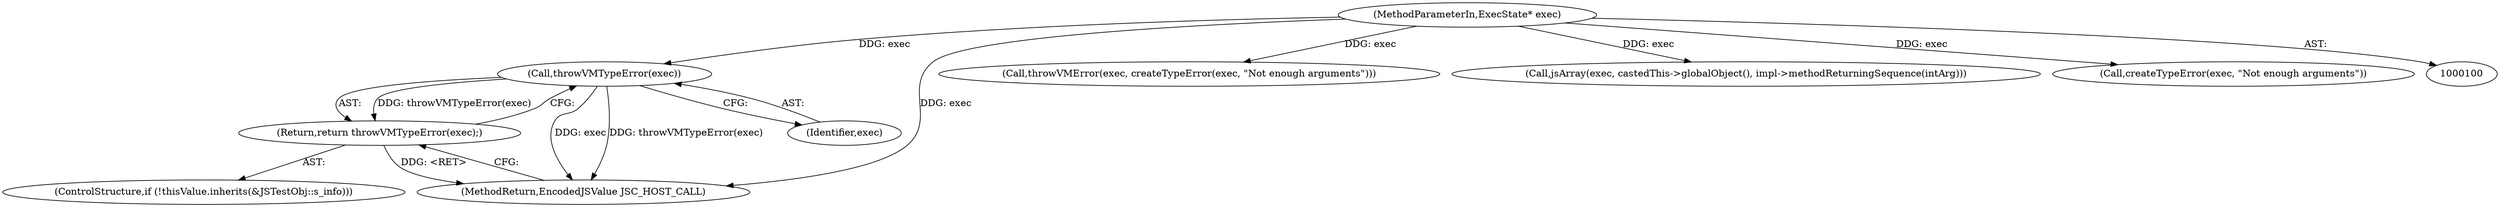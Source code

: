 digraph "0_Chrome_b944f670bb7a8a919daac497a4ea0536c954c201_32@pointer" {
"1000113" [label="(Call,throwVMTypeError(exec))"];
"1000101" [label="(MethodParameterIn,ExecState* exec)"];
"1000112" [label="(Return,return throwVMTypeError(exec);)"];
"1000154" [label="(MethodReturn,EncodedJSValue JSC_HOST_CALL)"];
"1000114" [label="(Identifier,exec)"];
"1000113" [label="(Call,throwVMTypeError(exec))"];
"1000132" [label="(Call,throwVMError(exec, createTypeError(exec, \"Not enough arguments\")))"];
"1000112" [label="(Return,return throwVMTypeError(exec);)"];
"1000146" [label="(Call,jsArray(exec, castedThis->globalObject(), impl->methodReturningSequence(intArg)))"];
"1000107" [label="(ControlStructure,if (!thisValue.inherits(&JSTestObj::s_info)))"];
"1000101" [label="(MethodParameterIn,ExecState* exec)"];
"1000134" [label="(Call,createTypeError(exec, \"Not enough arguments\"))"];
"1000113" -> "1000112"  [label="AST: "];
"1000113" -> "1000114"  [label="CFG: "];
"1000114" -> "1000113"  [label="AST: "];
"1000112" -> "1000113"  [label="CFG: "];
"1000113" -> "1000154"  [label="DDG: exec"];
"1000113" -> "1000154"  [label="DDG: throwVMTypeError(exec)"];
"1000113" -> "1000112"  [label="DDG: throwVMTypeError(exec)"];
"1000101" -> "1000113"  [label="DDG: exec"];
"1000101" -> "1000100"  [label="AST: "];
"1000101" -> "1000154"  [label="DDG: exec"];
"1000101" -> "1000132"  [label="DDG: exec"];
"1000101" -> "1000134"  [label="DDG: exec"];
"1000101" -> "1000146"  [label="DDG: exec"];
"1000112" -> "1000107"  [label="AST: "];
"1000154" -> "1000112"  [label="CFG: "];
"1000112" -> "1000154"  [label="DDG: <RET>"];
}
